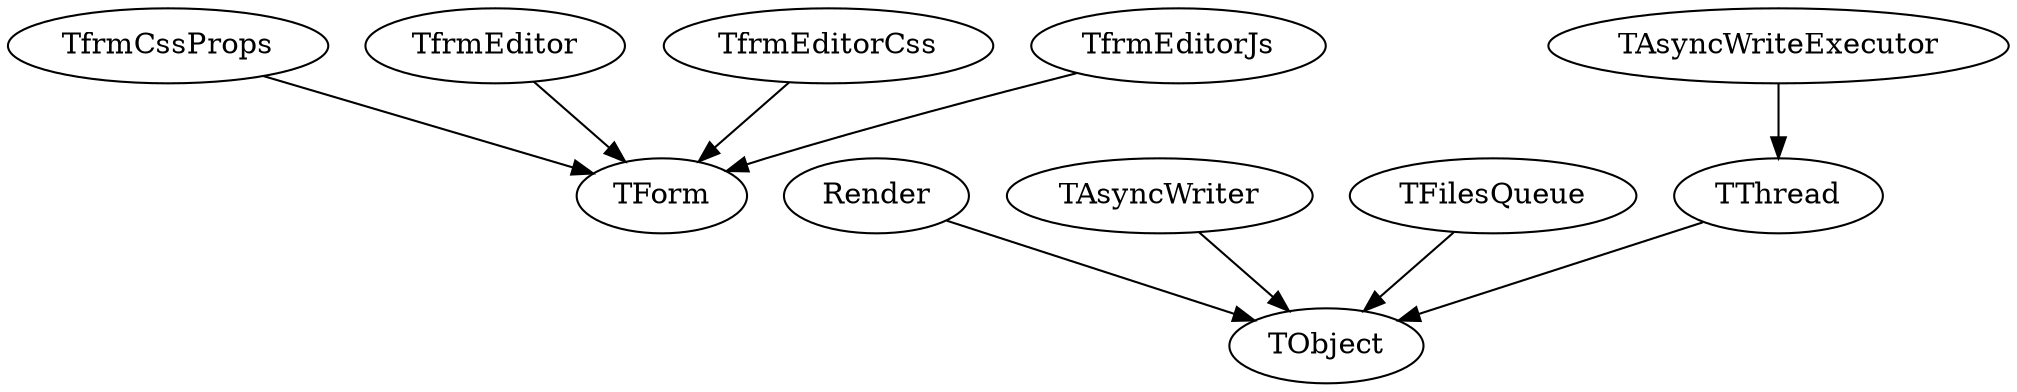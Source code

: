 DiGraph Classes {
  "TfrmCssProps" -> "TForm"
  "TfrmCssProps" [href="css_props_dlg.TfrmCssProps.html"]
  "TfrmEditor" -> "TForm"
  "TfrmEditor" [href="editor_in_window.TfrmEditor.html"]
  "TfrmEditorCss" -> "TForm"
  "TfrmEditorCss" [href="editor_css.TfrmEditorCss.html"]
  "TfrmEditorJs" -> "TForm"
  "TfrmEditorJs" [href="editor_js.TfrmEditorJs.html"]
  "Render" -> "TObject"
  "Render" [href="RenderHtml.Render.html"]
  "TAsyncWriter" -> "TObject"
  "TAsyncWriter" [href="AsyncQueue.TAsyncWriter.html"]
  "TFilesQueue" -> "TObject"
  "TFilesQueue" [href="AsyncQueue.TFilesQueue.html"]
  "TThread" -> "TObject"
  "TAsyncWriteExecutor" -> "TThread"
  "TAsyncWriteExecutor" [href="AsyncQueue.TAsyncWriteExecutor.html"]
}
